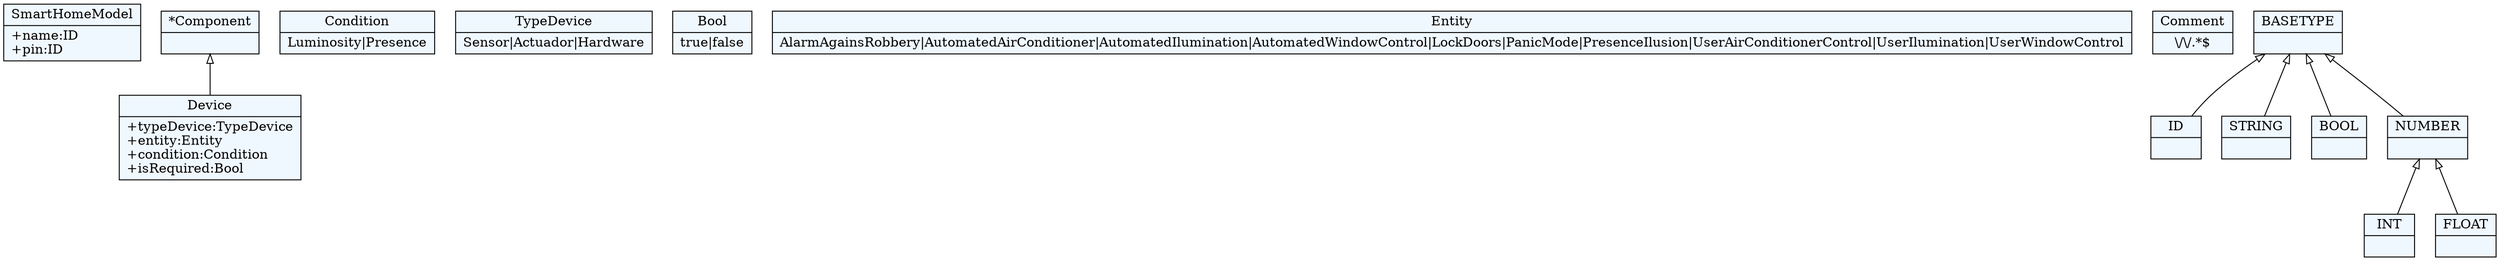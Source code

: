 
    digraph xtext {
    fontname = "Bitstream Vera Sans"
    fontsize = 8
    node[
        shape=record,
        style=filled,
        fillcolor=aliceblue
    ]
    nodesep = 0.3
    edge[dir=black,arrowtail=empty]


140485062764536[ label="{SmartHomeModel|+name:ID\l+pin:ID\l}"]

140485062766392[ label="{*Component|}"]
140485062766392 -> 140485062772536 [dir=back]

140485062768248[ label="{Condition|Luminosity\|Presence}"]

140485062770104[ label="{TypeDevice|Sensor\|Actuador\|Hardware}"]

140485062772536[ label="{Device|+typeDevice:TypeDevice\l+entity:Entity\l+condition:Condition\l+isRequired:Bool\l}"]

140485062774392[ label="{Bool|true\|false}"]

140485062776248[ label="{Entity|AlarmAgainsRobbery\|AutomatedAirConditioner\|AutomatedIlumination\|AutomatedWindowControl\|LockDoors\|PanicMode\|PresenceIlusion\|UserAirConditionerControl\|UserIlumination\|UserWindowControl}"]

140485062778104[ label="{Comment|\\/\\/.*$}"]

140485063897336[ label="{ID|}"]

140485063899768[ label="{STRING|}"]

140485063902200[ label="{BOOL|}"]

140485063904632[ label="{INT|}"]

140485063907064[ label="{FLOAT|}"]

140485063909496[ label="{NUMBER|}"]
140485063909496 -> 140485063907064 [dir=back]
140485063909496 -> 140485063904632 [dir=back]

140485063911352[ label="{BASETYPE|}"]
140485063911352 -> 140485063909496 [dir=back]
140485063911352 -> 140485063902200 [dir=back]
140485063911352 -> 140485063897336 [dir=back]
140485063911352 -> 140485063899768 [dir=back]


}
